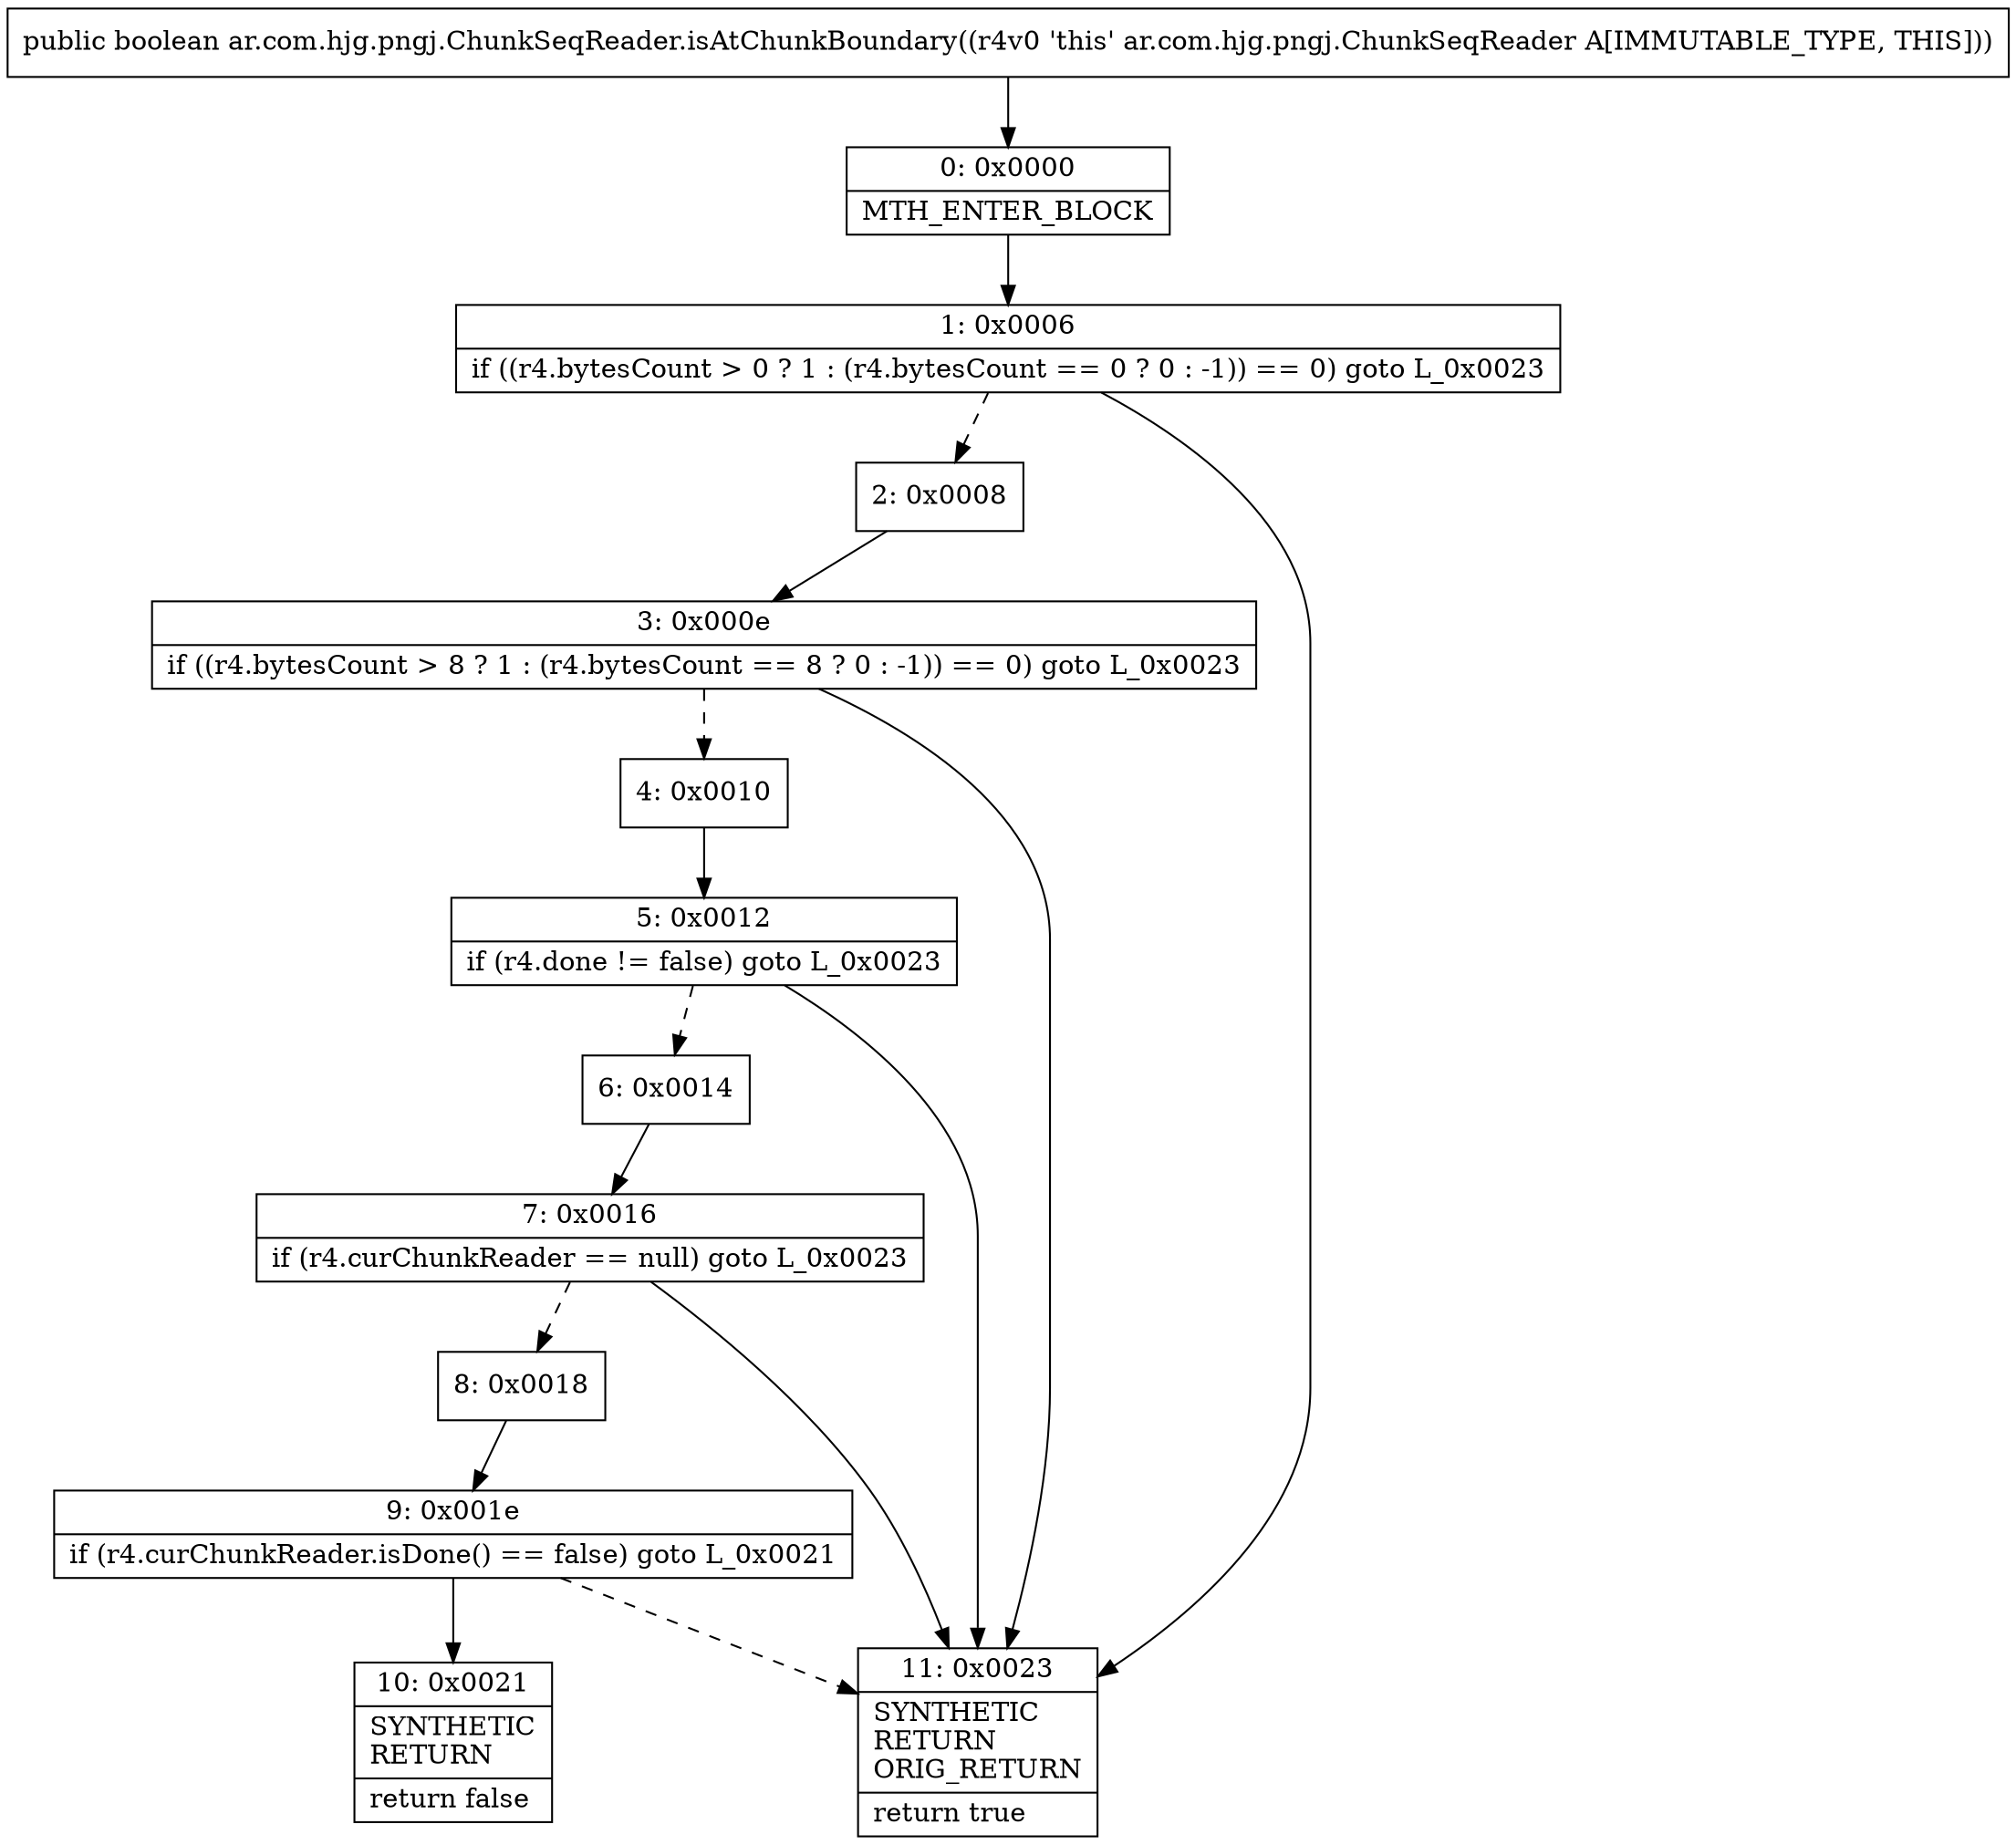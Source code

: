 digraph "CFG forar.com.hjg.pngj.ChunkSeqReader.isAtChunkBoundary()Z" {
Node_0 [shape=record,label="{0\:\ 0x0000|MTH_ENTER_BLOCK\l}"];
Node_1 [shape=record,label="{1\:\ 0x0006|if ((r4.bytesCount \> 0 ? 1 : (r4.bytesCount == 0 ? 0 : \-1)) == 0) goto L_0x0023\l}"];
Node_2 [shape=record,label="{2\:\ 0x0008}"];
Node_3 [shape=record,label="{3\:\ 0x000e|if ((r4.bytesCount \> 8 ? 1 : (r4.bytesCount == 8 ? 0 : \-1)) == 0) goto L_0x0023\l}"];
Node_4 [shape=record,label="{4\:\ 0x0010}"];
Node_5 [shape=record,label="{5\:\ 0x0012|if (r4.done != false) goto L_0x0023\l}"];
Node_6 [shape=record,label="{6\:\ 0x0014}"];
Node_7 [shape=record,label="{7\:\ 0x0016|if (r4.curChunkReader == null) goto L_0x0023\l}"];
Node_8 [shape=record,label="{8\:\ 0x0018}"];
Node_9 [shape=record,label="{9\:\ 0x001e|if (r4.curChunkReader.isDone() == false) goto L_0x0021\l}"];
Node_10 [shape=record,label="{10\:\ 0x0021|SYNTHETIC\lRETURN\l|return false\l}"];
Node_11 [shape=record,label="{11\:\ 0x0023|SYNTHETIC\lRETURN\lORIG_RETURN\l|return true\l}"];
MethodNode[shape=record,label="{public boolean ar.com.hjg.pngj.ChunkSeqReader.isAtChunkBoundary((r4v0 'this' ar.com.hjg.pngj.ChunkSeqReader A[IMMUTABLE_TYPE, THIS])) }"];
MethodNode -> Node_0;
Node_0 -> Node_1;
Node_1 -> Node_2[style=dashed];
Node_1 -> Node_11;
Node_2 -> Node_3;
Node_3 -> Node_4[style=dashed];
Node_3 -> Node_11;
Node_4 -> Node_5;
Node_5 -> Node_6[style=dashed];
Node_5 -> Node_11;
Node_6 -> Node_7;
Node_7 -> Node_8[style=dashed];
Node_7 -> Node_11;
Node_8 -> Node_9;
Node_9 -> Node_10;
Node_9 -> Node_11[style=dashed];
}

